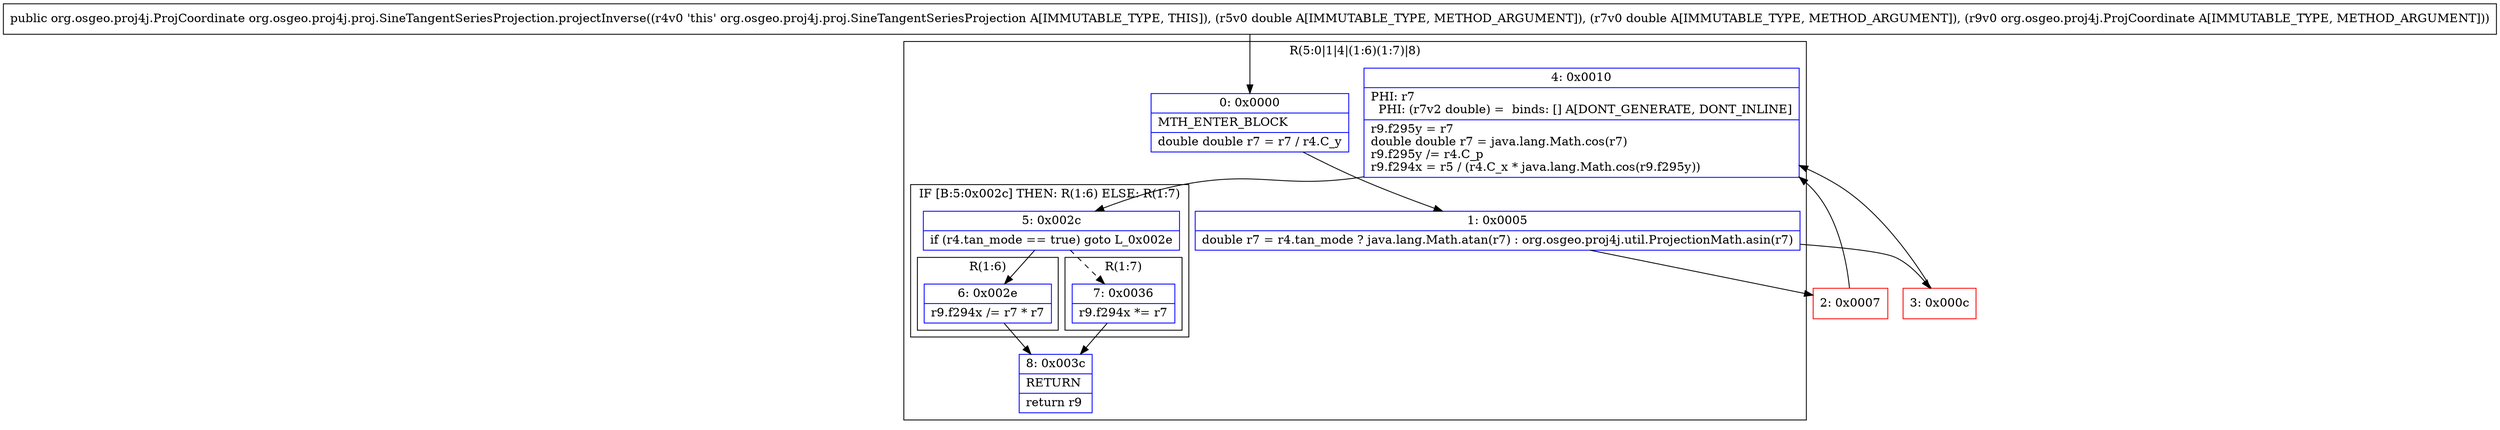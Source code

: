 digraph "CFG fororg.osgeo.proj4j.proj.SineTangentSeriesProjection.projectInverse(DDLorg\/osgeo\/proj4j\/ProjCoordinate;)Lorg\/osgeo\/proj4j\/ProjCoordinate;" {
subgraph cluster_Region_1539880350 {
label = "R(5:0|1|4|(1:6)(1:7)|8)";
node [shape=record,color=blue];
Node_0 [shape=record,label="{0\:\ 0x0000|MTH_ENTER_BLOCK\l|double double r7 = r7 \/ r4.C_y\l}"];
Node_1 [shape=record,label="{1\:\ 0x0005|double r7 = r4.tan_mode ? java.lang.Math.atan(r7) : org.osgeo.proj4j.util.ProjectionMath.asin(r7)\l}"];
Node_4 [shape=record,label="{4\:\ 0x0010|PHI: r7 \l  PHI: (r7v2 double) =  binds: [] A[DONT_GENERATE, DONT_INLINE]\l|r9.f295y = r7\ldouble double r7 = java.lang.Math.cos(r7)\lr9.f295y \/= r4.C_p\lr9.f294x = r5 \/ (r4.C_x * java.lang.Math.cos(r9.f295y))\l}"];
subgraph cluster_IfRegion_800943924 {
label = "IF [B:5:0x002c] THEN: R(1:6) ELSE: R(1:7)";
node [shape=record,color=blue];
Node_5 [shape=record,label="{5\:\ 0x002c|if (r4.tan_mode == true) goto L_0x002e\l}"];
subgraph cluster_Region_1459857672 {
label = "R(1:6)";
node [shape=record,color=blue];
Node_6 [shape=record,label="{6\:\ 0x002e|r9.f294x \/= r7 * r7\l}"];
}
subgraph cluster_Region_913734039 {
label = "R(1:7)";
node [shape=record,color=blue];
Node_7 [shape=record,label="{7\:\ 0x0036|r9.f294x *= r7\l}"];
}
}
Node_8 [shape=record,label="{8\:\ 0x003c|RETURN\l|return r9\l}"];
}
Node_2 [shape=record,color=red,label="{2\:\ 0x0007}"];
Node_3 [shape=record,color=red,label="{3\:\ 0x000c}"];
MethodNode[shape=record,label="{public org.osgeo.proj4j.ProjCoordinate org.osgeo.proj4j.proj.SineTangentSeriesProjection.projectInverse((r4v0 'this' org.osgeo.proj4j.proj.SineTangentSeriesProjection A[IMMUTABLE_TYPE, THIS]), (r5v0 double A[IMMUTABLE_TYPE, METHOD_ARGUMENT]), (r7v0 double A[IMMUTABLE_TYPE, METHOD_ARGUMENT]), (r9v0 org.osgeo.proj4j.ProjCoordinate A[IMMUTABLE_TYPE, METHOD_ARGUMENT])) }"];
MethodNode -> Node_0;
Node_0 -> Node_1;
Node_1 -> Node_2;
Node_1 -> Node_3;
Node_4 -> Node_5;
Node_5 -> Node_6;
Node_5 -> Node_7[style=dashed];
Node_6 -> Node_8;
Node_7 -> Node_8;
Node_2 -> Node_4;
Node_3 -> Node_4;
}

